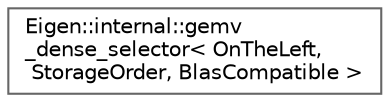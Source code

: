 digraph "Graphical Class Hierarchy"
{
 // LATEX_PDF_SIZE
  bgcolor="transparent";
  edge [fontname=Helvetica,fontsize=10,labelfontname=Helvetica,labelfontsize=10];
  node [fontname=Helvetica,fontsize=10,shape=box,height=0.2,width=0.4];
  rankdir="LR";
  Node0 [id="Node000000",label="Eigen::internal::gemv\l_dense_selector\< OnTheLeft,\l StorageOrder, BlasCompatible \>",height=0.2,width=0.4,color="grey40", fillcolor="white", style="filled",URL="$structEigen_1_1internal_1_1gemv__dense__selector_3_01OnTheLeft_00_01StorageOrder_00_01BlasCompatible_01_4.html",tooltip=" "];
}
